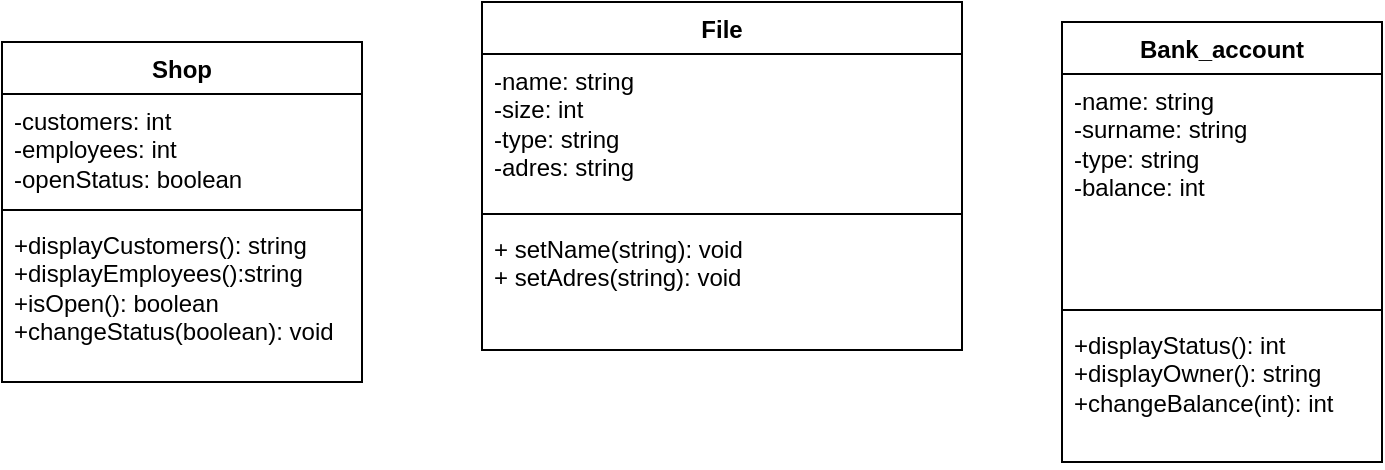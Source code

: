 <mxfile version="22.1.3" type="github">
  <diagram name="Strona-1" id="rvg137ujI-pOE4Nsc6sU">
    <mxGraphModel dx="636" dy="251" grid="1" gridSize="10" guides="1" tooltips="1" connect="1" arrows="1" fold="1" page="1" pageScale="1" pageWidth="827" pageHeight="1169" math="0" shadow="0">
      <root>
        <mxCell id="0" />
        <mxCell id="1" parent="0" />
        <mxCell id="3xDK7fVwsNvy6XHGWpyD-5" value="File" style="swimlane;fontStyle=1;align=center;verticalAlign=top;childLayout=stackLayout;horizontal=1;startSize=26;horizontalStack=0;resizeParent=1;resizeParentMax=0;resizeLast=0;collapsible=1;marginBottom=0;whiteSpace=wrap;html=1;" vertex="1" parent="1">
          <mxGeometry x="250" y="140" width="240" height="174" as="geometry" />
        </mxCell>
        <mxCell id="3xDK7fVwsNvy6XHGWpyD-6" value="-name: string&lt;br&gt;-size: int&lt;br&gt;-type: string&lt;br&gt;-adres: string" style="text;strokeColor=none;fillColor=none;align=left;verticalAlign=top;spacingLeft=4;spacingRight=4;overflow=hidden;rotatable=0;points=[[0,0.5],[1,0.5]];portConstraint=eastwest;whiteSpace=wrap;html=1;" vertex="1" parent="3xDK7fVwsNvy6XHGWpyD-5">
          <mxGeometry y="26" width="240" height="76" as="geometry" />
        </mxCell>
        <mxCell id="3xDK7fVwsNvy6XHGWpyD-7" value="" style="line;strokeWidth=1;fillColor=none;align=left;verticalAlign=middle;spacingTop=-1;spacingLeft=3;spacingRight=3;rotatable=0;labelPosition=right;points=[];portConstraint=eastwest;strokeColor=inherit;" vertex="1" parent="3xDK7fVwsNvy6XHGWpyD-5">
          <mxGeometry y="102" width="240" height="8" as="geometry" />
        </mxCell>
        <mxCell id="3xDK7fVwsNvy6XHGWpyD-8" value="+ setName(string): void&lt;br&gt;+ setAdres(string): void" style="text;strokeColor=none;fillColor=none;align=left;verticalAlign=top;spacingLeft=4;spacingRight=4;overflow=hidden;rotatable=0;points=[[0,0.5],[1,0.5]];portConstraint=eastwest;whiteSpace=wrap;html=1;" vertex="1" parent="3xDK7fVwsNvy6XHGWpyD-5">
          <mxGeometry y="110" width="240" height="64" as="geometry" />
        </mxCell>
        <mxCell id="3xDK7fVwsNvy6XHGWpyD-9" value="Bank_account" style="swimlane;fontStyle=1;align=center;verticalAlign=top;childLayout=stackLayout;horizontal=1;startSize=26;horizontalStack=0;resizeParent=1;resizeParentMax=0;resizeLast=0;collapsible=1;marginBottom=0;whiteSpace=wrap;html=1;" vertex="1" parent="1">
          <mxGeometry x="540" y="150" width="160" height="220" as="geometry" />
        </mxCell>
        <mxCell id="3xDK7fVwsNvy6XHGWpyD-10" value="-name: string&lt;br&gt;-surname: string&lt;br&gt;-type: string&lt;br&gt;-balance: int&lt;br&gt;" style="text;strokeColor=none;fillColor=none;align=left;verticalAlign=top;spacingLeft=4;spacingRight=4;overflow=hidden;rotatable=0;points=[[0,0.5],[1,0.5]];portConstraint=eastwest;whiteSpace=wrap;html=1;" vertex="1" parent="3xDK7fVwsNvy6XHGWpyD-9">
          <mxGeometry y="26" width="160" height="114" as="geometry" />
        </mxCell>
        <mxCell id="3xDK7fVwsNvy6XHGWpyD-11" value="" style="line;strokeWidth=1;fillColor=none;align=left;verticalAlign=middle;spacingTop=-1;spacingLeft=3;spacingRight=3;rotatable=0;labelPosition=right;points=[];portConstraint=eastwest;strokeColor=inherit;" vertex="1" parent="3xDK7fVwsNvy6XHGWpyD-9">
          <mxGeometry y="140" width="160" height="8" as="geometry" />
        </mxCell>
        <mxCell id="3xDK7fVwsNvy6XHGWpyD-12" value="+displayStatus(): int&lt;br&gt;+displayOwner(): string&lt;br&gt;+changeBalance(int): int" style="text;strokeColor=none;fillColor=none;align=left;verticalAlign=top;spacingLeft=4;spacingRight=4;overflow=hidden;rotatable=0;points=[[0,0.5],[1,0.5]];portConstraint=eastwest;whiteSpace=wrap;html=1;" vertex="1" parent="3xDK7fVwsNvy6XHGWpyD-9">
          <mxGeometry y="148" width="160" height="72" as="geometry" />
        </mxCell>
        <mxCell id="3xDK7fVwsNvy6XHGWpyD-13" value="Shop" style="swimlane;fontStyle=1;align=center;verticalAlign=top;childLayout=stackLayout;horizontal=1;startSize=26;horizontalStack=0;resizeParent=1;resizeParentMax=0;resizeLast=0;collapsible=1;marginBottom=0;whiteSpace=wrap;html=1;" vertex="1" parent="1">
          <mxGeometry x="10" y="160" width="180" height="170" as="geometry" />
        </mxCell>
        <mxCell id="3xDK7fVwsNvy6XHGWpyD-14" value="-customers: int&lt;br&gt;-employees: int&lt;br&gt;-openStatus: boolean" style="text;strokeColor=none;fillColor=none;align=left;verticalAlign=top;spacingLeft=4;spacingRight=4;overflow=hidden;rotatable=0;points=[[0,0.5],[1,0.5]];portConstraint=eastwest;whiteSpace=wrap;html=1;" vertex="1" parent="3xDK7fVwsNvy6XHGWpyD-13">
          <mxGeometry y="26" width="180" height="54" as="geometry" />
        </mxCell>
        <mxCell id="3xDK7fVwsNvy6XHGWpyD-15" value="" style="line;strokeWidth=1;fillColor=none;align=left;verticalAlign=middle;spacingTop=-1;spacingLeft=3;spacingRight=3;rotatable=0;labelPosition=right;points=[];portConstraint=eastwest;strokeColor=inherit;" vertex="1" parent="3xDK7fVwsNvy6XHGWpyD-13">
          <mxGeometry y="80" width="180" height="8" as="geometry" />
        </mxCell>
        <mxCell id="3xDK7fVwsNvy6XHGWpyD-16" value="+displayCustomers(): string&lt;br&gt;+displayEmployees():string&lt;br&gt;+isOpen(): boolean&lt;br&gt;+changeStatus(boolean): void" style="text;strokeColor=none;fillColor=none;align=left;verticalAlign=top;spacingLeft=4;spacingRight=4;overflow=hidden;rotatable=0;points=[[0,0.5],[1,0.5]];portConstraint=eastwest;whiteSpace=wrap;html=1;" vertex="1" parent="3xDK7fVwsNvy6XHGWpyD-13">
          <mxGeometry y="88" width="180" height="82" as="geometry" />
        </mxCell>
      </root>
    </mxGraphModel>
  </diagram>
</mxfile>
